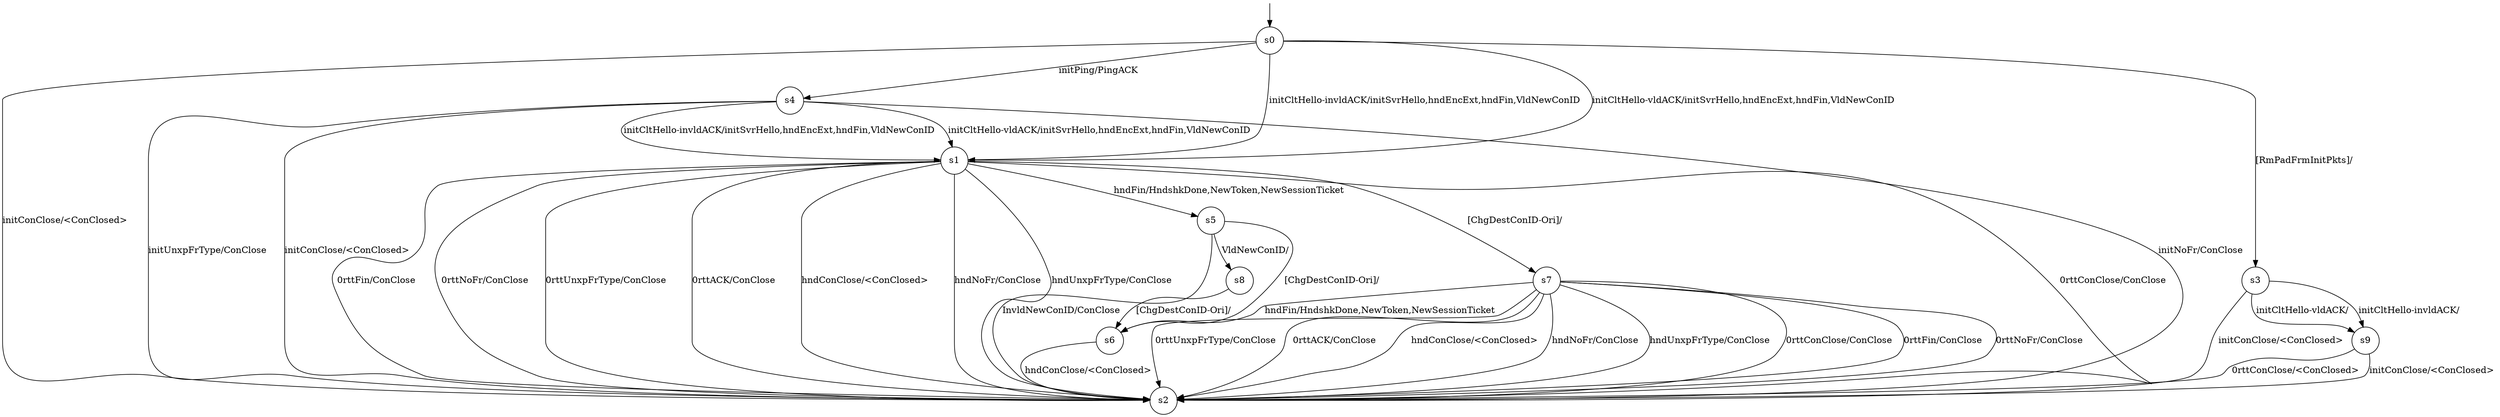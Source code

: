 digraph g {

s0 [shape="circle" label="s0"];
s1 [shape="circle" label="s1"];
s2 [shape="circle" label="s2"];
s3 [shape="circle" label="s3"];
s4 [shape="circle" label="s4"];
s5 [shape="circle" label="s5"];
s6 [shape="circle" label="s6"];
s7 [shape="circle" label="s7"];
s8 [shape="circle" label="s8"];
s9 [shape="circle" label="s9"];
s0 -> s4 [label="initPing/PingACK "];
s0 -> s2 [label="initConClose/<ConClosed> "];
s0 -> s1 [label="initCltHello-vldACK/initSvrHello,hndEncExt,hndFin,VldNewConID "];
s0 -> s1 [label="initCltHello-invldACK/initSvrHello,hndEncExt,hndFin,VldNewConID "];
s0 -> s3 [label="[RmPadFrmInitPkts]/ "];
s1 -> s5 [label="hndFin/HndshkDone,NewToken,NewSessionTicket "];
s1 -> s2 [label="hndConClose/<ConClosed> "];
s1 -> s2 [label="hndNoFr/ConClose "];
s1 -> s2 [label="hndUnxpFrType/ConClose "];
s1 -> s2 [label="0rttConClose/ConClose "];
s1 -> s2 [label="0rttFin/ConClose "];
s1 -> s2 [label="0rttNoFr/ConClose "];
s1 -> s2 [label="0rttUnxpFrType/ConClose "];
s1 -> s2 [label="0rttACK/ConClose "];
s1 -> s7 [label="[ChgDestConID-Ori]/ "];
s3 -> s2 [label="initConClose/<ConClosed> "];
s3 -> s9 [label="initCltHello-vldACK/ "];
s3 -> s9 [label="initCltHello-invldACK/ "];
s4 -> s2 [label="initConClose/<ConClosed> "];
s4 -> s1 [label="initCltHello-vldACK/initSvrHello,hndEncExt,hndFin,VldNewConID "];
s4 -> s1 [label="initCltHello-invldACK/initSvrHello,hndEncExt,hndFin,VldNewConID "];
s4 -> s2 [label="initNoFr/ConClose "];
s4 -> s2 [label="initUnxpFrType/ConClose "];
s5 -> s8 [label="VldNewConID/ "];
s5 -> s2 [label="InvldNewConID/ConClose "];
s5 -> s6 [label="[ChgDestConID-Ori]/ "];
s6 -> s2 [label="hndConClose/<ConClosed> "];
s7 -> s6 [label="hndFin/HndshkDone,NewToken,NewSessionTicket "];
s7 -> s2 [label="hndConClose/<ConClosed> "];
s7 -> s2 [label="hndNoFr/ConClose "];
s7 -> s2 [label="hndUnxpFrType/ConClose "];
s7 -> s2 [label="0rttConClose/ConClose "];
s7 -> s2 [label="0rttFin/ConClose "];
s7 -> s2 [label="0rttNoFr/ConClose "];
s7 -> s2 [label="0rttUnxpFrType/ConClose "];
s7 -> s2 [label="0rttACK/ConClose "];
s8 -> s6 [label="[ChgDestConID-Ori]/ "];
s9 -> s2 [label="initConClose/<ConClosed> "];
s9 -> s2 [label="0rttConClose/<ConClosed> "];

__start0 [label="" shape="none" width="0" height="0"];
__start0 -> s0;

}

